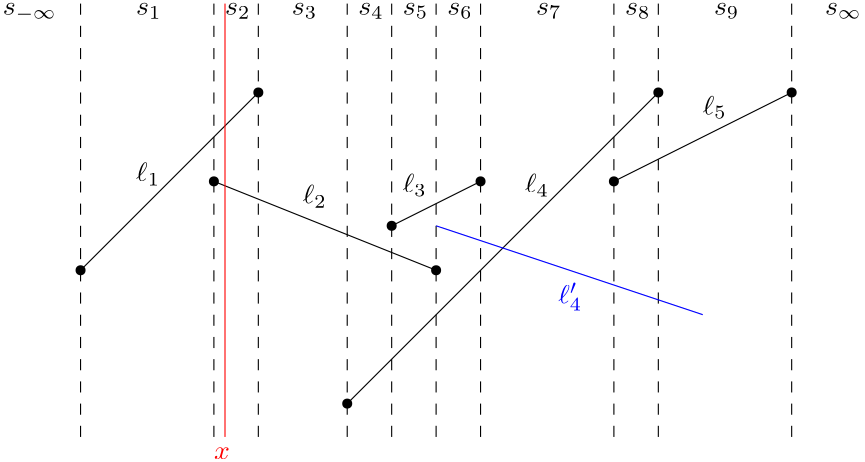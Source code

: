 <?xml version="1.0"?>
<!DOCTYPE ipe SYSTEM "ipe.dtd">
<ipe version="70212" creator="Ipe 7.2.13">
<info created="D:20191117140545" modified="D:20191120000712"/>
<ipestyle name="basic">
<symbol name="arrow/arc(spx)">
<path stroke="sym-stroke" fill="sym-stroke" pen="sym-pen">
0 0 m
-1 0.333 l
-1 -0.333 l
h
</path>
</symbol>
<symbol name="arrow/farc(spx)">
<path stroke="sym-stroke" fill="white" pen="sym-pen">
0 0 m
-1 0.333 l
-1 -0.333 l
h
</path>
</symbol>
<symbol name="arrow/ptarc(spx)">
<path stroke="sym-stroke" fill="sym-stroke" pen="sym-pen">
0 0 m
-1 0.333 l
-0.8 0 l
-1 -0.333 l
h
</path>
</symbol>
<symbol name="arrow/fptarc(spx)">
<path stroke="sym-stroke" fill="white" pen="sym-pen">
0 0 m
-1 0.333 l
-0.8 0 l
-1 -0.333 l
h
</path>
</symbol>
<symbol name="mark/circle(sx)" transformations="translations">
<path fill="sym-stroke">
0.6 0 0 0.6 0 0 e
0.4 0 0 0.4 0 0 e
</path>
</symbol>
<symbol name="mark/disk(sx)" transformations="translations">
<path fill="sym-stroke">
0.6 0 0 0.6 0 0 e
</path>
</symbol>
<symbol name="mark/fdisk(sfx)" transformations="translations">
<group>
<path fill="sym-fill">
0.5 0 0 0.5 0 0 e
</path>
<path fill="sym-stroke" fillrule="eofill">
0.6 0 0 0.6 0 0 e
0.4 0 0 0.4 0 0 e
</path>
</group>
</symbol>
<symbol name="mark/box(sx)" transformations="translations">
<path fill="sym-stroke" fillrule="eofill">
-0.6 -0.6 m
0.6 -0.6 l
0.6 0.6 l
-0.6 0.6 l
h
-0.4 -0.4 m
0.4 -0.4 l
0.4 0.4 l
-0.4 0.4 l
h
</path>
</symbol>
<symbol name="mark/square(sx)" transformations="translations">
<path fill="sym-stroke">
-0.6 -0.6 m
0.6 -0.6 l
0.6 0.6 l
-0.6 0.6 l
h
</path>
</symbol>
<symbol name="mark/fsquare(sfx)" transformations="translations">
<group>
<path fill="sym-fill">
-0.5 -0.5 m
0.5 -0.5 l
0.5 0.5 l
-0.5 0.5 l
h
</path>
<path fill="sym-stroke" fillrule="eofill">
-0.6 -0.6 m
0.6 -0.6 l
0.6 0.6 l
-0.6 0.6 l
h
-0.4 -0.4 m
0.4 -0.4 l
0.4 0.4 l
-0.4 0.4 l
h
</path>
</group>
</symbol>
<symbol name="mark/cross(sx)" transformations="translations">
<group>
<path fill="sym-stroke">
-0.43 -0.57 m
0.57 0.43 l
0.43 0.57 l
-0.57 -0.43 l
h
</path>
<path fill="sym-stroke">
-0.43 0.57 m
0.57 -0.43 l
0.43 -0.57 l
-0.57 0.43 l
h
</path>
</group>
</symbol>
<symbol name="arrow/fnormal(spx)">
<path stroke="sym-stroke" fill="white" pen="sym-pen">
0 0 m
-1 0.333 l
-1 -0.333 l
h
</path>
</symbol>
<symbol name="arrow/pointed(spx)">
<path stroke="sym-stroke" fill="sym-stroke" pen="sym-pen">
0 0 m
-1 0.333 l
-0.8 0 l
-1 -0.333 l
h
</path>
</symbol>
<symbol name="arrow/fpointed(spx)">
<path stroke="sym-stroke" fill="white" pen="sym-pen">
0 0 m
-1 0.333 l
-0.8 0 l
-1 -0.333 l
h
</path>
</symbol>
<symbol name="arrow/linear(spx)">
<path stroke="sym-stroke" pen="sym-pen">
-1 0.333 m
0 0 l
-1 -0.333 l
</path>
</symbol>
<symbol name="arrow/fdouble(spx)">
<path stroke="sym-stroke" fill="white" pen="sym-pen">
0 0 m
-1 0.333 l
-1 -0.333 l
h
-1 0 m
-2 0.333 l
-2 -0.333 l
h
</path>
</symbol>
<symbol name="arrow/double(spx)">
<path stroke="sym-stroke" fill="sym-stroke" pen="sym-pen">
0 0 m
-1 0.333 l
-1 -0.333 l
h
-1 0 m
-2 0.333 l
-2 -0.333 l
h
</path>
</symbol>
<pen name="heavier" value="0.8"/>
<pen name="fat" value="1.2"/>
<pen name="ultrafat" value="2"/>
<symbolsize name="large" value="5"/>
<symbolsize name="small" value="2"/>
<symbolsize name="tiny" value="1.1"/>
<arrowsize name="large" value="10"/>
<arrowsize name="small" value="5"/>
<arrowsize name="tiny" value="3"/>
<color name="red" value="1 0 0"/>
<color name="green" value="0 1 0"/>
<color name="blue" value="0 0 1"/>
<color name="yellow" value="1 1 0"/>
<color name="orange" value="1 0.647 0"/>
<color name="gold" value="1 0.843 0"/>
<color name="purple" value="0.627 0.125 0.941"/>
<color name="gray" value="0.745"/>
<color name="brown" value="0.647 0.165 0.165"/>
<color name="navy" value="0 0 0.502"/>
<color name="pink" value="1 0.753 0.796"/>
<color name="seagreen" value="0.18 0.545 0.341"/>
<color name="turquoise" value="0.251 0.878 0.816"/>
<color name="violet" value="0.933 0.51 0.933"/>
<color name="darkblue" value="0 0 0.545"/>
<color name="darkcyan" value="0 0.545 0.545"/>
<color name="darkgray" value="0.663"/>
<color name="darkgreen" value="0 0.392 0"/>
<color name="darkmagenta" value="0.545 0 0.545"/>
<color name="darkorange" value="1 0.549 0"/>
<color name="darkred" value="0.545 0 0"/>
<color name="lightblue" value="0.678 0.847 0.902"/>
<color name="lightcyan" value="0.878 1 1"/>
<color name="lightgray" value="0.827"/>
<color name="lightgreen" value="0.565 0.933 0.565"/>
<color name="lightyellow" value="1 1 0.878"/>
<dashstyle name="dashed" value="[4] 0"/>
<dashstyle name="dotted" value="[1 3] 0"/>
<dashstyle name="dash dotted" value="[4 2 1 2] 0"/>
<dashstyle name="dash dot dotted" value="[4 2 1 2 1 2] 0"/>
<textsize name="large" value="\large"/>
<textsize name="Large" value="\Large"/>
<textsize name="LARGE" value="\LARGE"/>
<textsize name="huge" value="\huge"/>
<textsize name="Huge" value="\Huge"/>
<textsize name="small" value="\small"/>
<textsize name="footnote" value="\footnotesize"/>
<textsize name="tiny" value="\tiny"/>
<textstyle name="center" begin="\begin{center}" end="\end{center}"/>
<textstyle name="itemize" begin="\begin{itemize}" end="\end{itemize}"/>
<textstyle name="item" begin="\begin{itemize}\item{}" end="\end{itemize}"/>
<gridsize name="4 pts" value="4"/>
<gridsize name="8 pts (~3 mm)" value="8"/>
<gridsize name="16 pts (~6 mm)" value="16"/>
<gridsize name="32 pts (~12 mm)" value="32"/>
<gridsize name="10 pts (~3.5 mm)" value="10"/>
<gridsize name="20 pts (~7 mm)" value="20"/>
<gridsize name="14 pts (~5 mm)" value="14"/>
<gridsize name="28 pts (~10 mm)" value="28"/>
<gridsize name="56 pts (~20 mm)" value="56"/>
<anglesize name="90 deg" value="90"/>
<anglesize name="60 deg" value="60"/>
<anglesize name="45 deg" value="45"/>
<anglesize name="30 deg" value="30"/>
<anglesize name="22.5 deg" value="22.5"/>
<opacity name="10%" value="0.1"/>
<opacity name="30%" value="0.3"/>
<opacity name="50%" value="0.5"/>
<opacity name="75%" value="0.75"/>
<tiling name="falling" angle="-60" step="4" width="1"/>
<tiling name="rising" angle="30" step="4" width="1"/>
</ipestyle>
<page>
<layer name="alpha"/>
<view layers="alpha" active="alpha"/>
<path layer="alpha" stroke="black">
192 576 m
128 512 l
</path>
<path stroke="black" cap="1">
176 544 m
176 544 l
</path>
<path stroke="black">
176 544 m
256 512 l
</path>
<path stroke="black">
240 528 m
272 544 l
</path>
<path stroke="black">
320 544 m
384 576 l
</path>
<path stroke="black" dash="dashed">
176 608 m
176 448 l
</path>
<use name="mark/disk(sx)" pos="128 512" size="normal" stroke="black"/>
<use name="mark/disk(sx)" pos="192 576" size="normal" stroke="black"/>
<use name="mark/disk(sx)" pos="176 544" size="normal" stroke="black"/>
<use name="mark/disk(sx)" pos="256 512" size="normal" stroke="black"/>
<use name="mark/disk(sx)" pos="240 528" size="normal" stroke="black"/>
<use name="mark/disk(sx)" pos="224 464" size="normal" stroke="black"/>
<use name="mark/disk(sx)" pos="320 544" size="normal" stroke="black"/>
<use name="mark/disk(sx)" pos="384 576" size="normal" stroke="black"/>
<use matrix="1 0 0 1 -32 -16" name="mark/disk(sx)" pos="304 560" size="normal" stroke="black"/>
<use name="mark/disk(sx)" pos="336 576" size="normal" stroke="black"/>
<path stroke="black">
224 464 m
336 576 l
</path>
<path matrix="1 0 0 1 -48 0" stroke="black" dash="dashed">
176 608 m
176 448 l
</path>
<path matrix="1 0 0 1 16 0" stroke="black" dash="dashed">
176 608 m
176 448 l
</path>
<path matrix="1 0 0 1 48 0" stroke="black" dash="dashed">
176 608 m
176 448 l
</path>
<path matrix="1 0 0 1 64 0" stroke="black" dash="dashed">
176 608 m
176 448 l
</path>
<path matrix="1 0 0 1 80 0" stroke="black" dash="dashed">
176 608 m
176 448 l
</path>
<path matrix="1 0 0 1 96 0" stroke="black" dash="dashed">
176 608 m
176 448 l
</path>
<path matrix="1 0 0 1 144 0" stroke="black" dash="dashed">
176 608 m
176 448 l
</path>
<path matrix="1 0 0 1 160 0" stroke="black" dash="dashed">
176 608 m
176 448 l
</path>
<path matrix="1 0 0 1 208 0" stroke="black" dash="dashed">
176 608 m
176 448 l
</path>
<text matrix="1 0 0 1 -8 -4" transformations="translations" pos="156 548" stroke="black" type="label" width="8.62" height="6.923" depth="1.49" valign="baseline" style="math">\ell_1</text>
<text matrix="1 0 0 1 52 -12" transformations="translations" pos="156 548" stroke="black" type="label" width="8.62" height="6.923" depth="1.49" valign="baseline" style="math">\ell_2</text>
<text matrix="1 0 0 1 132 -8" transformations="translations" pos="156 548" stroke="black" type="label" width="8.62" height="6.923" depth="1.49" valign="baseline" style="math">\ell_4</text>
<text matrix="1 0 0 1 196 20" transformations="translations" pos="156 548" stroke="black" type="label" width="8.62" height="6.923" depth="1.49" valign="baseline" style="math">\ell_5</text>
<text matrix="1 0 0 1 88 -8" transformations="translations" pos="156 548" stroke="black" type="label" width="8.62" height="6.923" depth="1.49" valign="baseline" style="math">\ell_3</text>
<path stroke="blue">
256 528 m
352 496 l
</path>
<text matrix="1 0 0 1 144 -48" transformations="translations" pos="156 548" stroke="blue" type="label" width="8.62" height="7.493" depth="2.47" valign="baseline" style="math">\ell&apos;_4</text>
<text matrix="1 0 0 1 -8 56" transformations="translations" pos="156 548" stroke="black" type="label" width="9.139" height="4.294" depth="1.49" valign="baseline" style="math">s_1</text>
<text matrix="1 0 0 1 24 56" transformations="translations" pos="156 548" stroke="black" type="label" width="9.139" height="4.294" depth="1.49" valign="baseline" style="math">s_2</text>
<text matrix="1 0 0 1 48 56" transformations="translations" pos="156 548" stroke="black" type="label" width="9.139" height="4.294" depth="1.49" valign="baseline" style="math">s_3</text>
<text matrix="1 0 0 1 72 56" transformations="translations" pos="156 548" stroke="black" type="label" width="9.139" height="4.294" depth="1.49" valign="baseline" style="math">s_4</text>
<text matrix="1 0 0 1 88 56" transformations="translations" pos="156 548" stroke="black" type="label" width="9.139" height="4.294" depth="1.49" valign="baseline" style="math">s_5</text>
<text matrix="1 0 0 1 104 56" transformations="translations" pos="156 548" stroke="black" type="label" width="9.139" height="4.294" depth="1.49" valign="baseline" style="math">s_6</text>
<text matrix="1 0 0 1 136 56" transformations="translations" pos="156 548" stroke="black" type="label" width="9.139" height="4.294" depth="1.49" valign="baseline" style="math">s_7</text>
<text matrix="1 0 0 1 168 56" transformations="translations" pos="156 548" stroke="black" type="label" width="9.139" height="4.294" depth="1.49" valign="baseline" style="math">s_8</text>
<text matrix="1 0 0 1 200 56" transformations="translations" pos="156 548" stroke="black" type="label" width="9.139" height="4.294" depth="1.49" valign="baseline" style="math">s_9</text>
<text matrix="1 0 0 1 -56 56" transformations="translations" pos="156 548" stroke="black" type="label" width="19.337" height="4.294" depth="2.32" valign="baseline" style="math">s_{-\infty}</text>
<text matrix="1 0 0 1 240 56" transformations="translations" pos="156 548" stroke="black" type="label" width="13.111" height="4.294" depth="1.49" valign="baseline" style="math">s_{\infty}</text>
<path matrix="1 0 0 1 -40 0" stroke="red">
220 608 m
220 452 l
</path>
<text matrix="1 0 0 1 -44 0" transformations="translations" pos="220 444" stroke="red" type="label" width="5.694" height="4.289" depth="0" valign="baseline" style="math">x</text>
</page>
</ipe>
